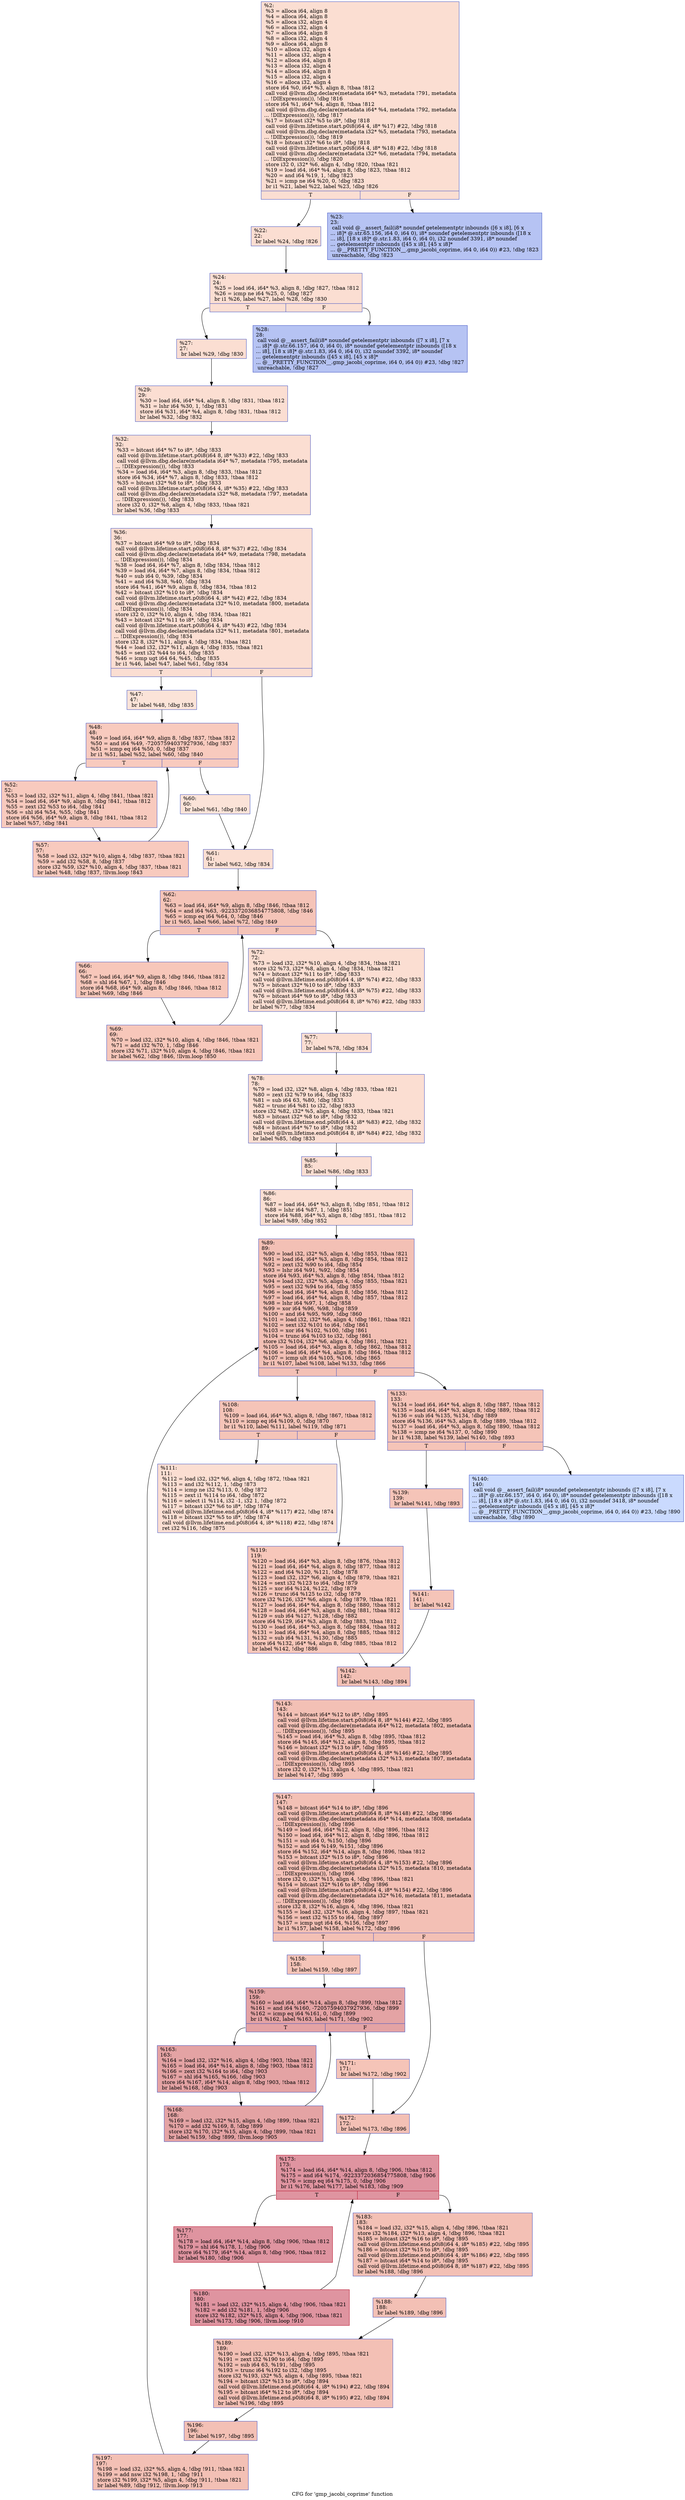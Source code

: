digraph "CFG for 'gmp_jacobi_coprime' function" {
	label="CFG for 'gmp_jacobi_coprime' function";

	Node0x28451c0 [shape=record,color="#3d50c3ff", style=filled, fillcolor="#f7b59970",label="{%2:\l  %3 = alloca i64, align 8\l  %4 = alloca i64, align 8\l  %5 = alloca i32, align 4\l  %6 = alloca i32, align 4\l  %7 = alloca i64, align 8\l  %8 = alloca i32, align 4\l  %9 = alloca i64, align 8\l  %10 = alloca i32, align 4\l  %11 = alloca i32, align 4\l  %12 = alloca i64, align 8\l  %13 = alloca i32, align 4\l  %14 = alloca i64, align 8\l  %15 = alloca i32, align 4\l  %16 = alloca i32, align 4\l  store i64 %0, i64* %3, align 8, !tbaa !812\l  call void @llvm.dbg.declare(metadata i64* %3, metadata !791, metadata\l... !DIExpression()), !dbg !816\l  store i64 %1, i64* %4, align 8, !tbaa !812\l  call void @llvm.dbg.declare(metadata i64* %4, metadata !792, metadata\l... !DIExpression()), !dbg !817\l  %17 = bitcast i32* %5 to i8*, !dbg !818\l  call void @llvm.lifetime.start.p0i8(i64 4, i8* %17) #22, !dbg !818\l  call void @llvm.dbg.declare(metadata i32* %5, metadata !793, metadata\l... !DIExpression()), !dbg !819\l  %18 = bitcast i32* %6 to i8*, !dbg !818\l  call void @llvm.lifetime.start.p0i8(i64 4, i8* %18) #22, !dbg !818\l  call void @llvm.dbg.declare(metadata i32* %6, metadata !794, metadata\l... !DIExpression()), !dbg !820\l  store i32 0, i32* %6, align 4, !dbg !820, !tbaa !821\l  %19 = load i64, i64* %4, align 8, !dbg !823, !tbaa !812\l  %20 = and i64 %19, 1, !dbg !823\l  %21 = icmp ne i64 %20, 0, !dbg !823\l  br i1 %21, label %22, label %23, !dbg !826\l|{<s0>T|<s1>F}}"];
	Node0x28451c0:s0 -> Node0x28453a0;
	Node0x28451c0:s1 -> Node0x28453f0;
	Node0x28453a0 [shape=record,color="#3d50c3ff", style=filled, fillcolor="#f7b59970",label="{%22:\l22:                                               \l  br label %24, !dbg !826\l}"];
	Node0x28453a0 -> Node0x2845440;
	Node0x28453f0 [shape=record,color="#3d50c3ff", style=filled, fillcolor="#5977e370",label="{%23:\l23:                                               \l  call void @__assert_fail(i8* noundef getelementptr inbounds ([6 x i8], [6 x\l... i8]* @.str.65.156, i64 0, i64 0), i8* noundef getelementptr inbounds ([18 x\l... i8], [18 x i8]* @.str.1.83, i64 0, i64 0), i32 noundef 3391, i8* noundef\l... getelementptr inbounds ([45 x i8], [45 x i8]*\l... @__PRETTY_FUNCTION__.gmp_jacobi_coprime, i64 0, i64 0)) #23, !dbg !823\l  unreachable, !dbg !823\l}"];
	Node0x2845440 [shape=record,color="#3d50c3ff", style=filled, fillcolor="#f7b59970",label="{%24:\l24:                                               \l  %25 = load i64, i64* %3, align 8, !dbg !827, !tbaa !812\l  %26 = icmp ne i64 %25, 0, !dbg !827\l  br i1 %26, label %27, label %28, !dbg !830\l|{<s0>T|<s1>F}}"];
	Node0x2845440:s0 -> Node0x2845490;
	Node0x2845440:s1 -> Node0x28454e0;
	Node0x2845490 [shape=record,color="#3d50c3ff", style=filled, fillcolor="#f7b59970",label="{%27:\l27:                                               \l  br label %29, !dbg !830\l}"];
	Node0x2845490 -> Node0x2845530;
	Node0x28454e0 [shape=record,color="#3d50c3ff", style=filled, fillcolor="#5977e370",label="{%28:\l28:                                               \l  call void @__assert_fail(i8* noundef getelementptr inbounds ([7 x i8], [7 x\l... i8]* @.str.66.157, i64 0, i64 0), i8* noundef getelementptr inbounds ([18 x\l... i8], [18 x i8]* @.str.1.83, i64 0, i64 0), i32 noundef 3392, i8* noundef\l... getelementptr inbounds ([45 x i8], [45 x i8]*\l... @__PRETTY_FUNCTION__.gmp_jacobi_coprime, i64 0, i64 0)) #23, !dbg !827\l  unreachable, !dbg !827\l}"];
	Node0x2845530 [shape=record,color="#3d50c3ff", style=filled, fillcolor="#f7b59970",label="{%29:\l29:                                               \l  %30 = load i64, i64* %4, align 8, !dbg !831, !tbaa !812\l  %31 = lshr i64 %30, 1, !dbg !831\l  store i64 %31, i64* %4, align 8, !dbg !831, !tbaa !812\l  br label %32, !dbg !832\l}"];
	Node0x2845530 -> Node0x2845580;
	Node0x2845580 [shape=record,color="#3d50c3ff", style=filled, fillcolor="#f7b59970",label="{%32:\l32:                                               \l  %33 = bitcast i64* %7 to i8*, !dbg !833\l  call void @llvm.lifetime.start.p0i8(i64 8, i8* %33) #22, !dbg !833\l  call void @llvm.dbg.declare(metadata i64* %7, metadata !795, metadata\l... !DIExpression()), !dbg !833\l  %34 = load i64, i64* %3, align 8, !dbg !833, !tbaa !812\l  store i64 %34, i64* %7, align 8, !dbg !833, !tbaa !812\l  %35 = bitcast i32* %8 to i8*, !dbg !833\l  call void @llvm.lifetime.start.p0i8(i64 4, i8* %35) #22, !dbg !833\l  call void @llvm.dbg.declare(metadata i32* %8, metadata !797, metadata\l... !DIExpression()), !dbg !833\l  store i32 0, i32* %8, align 4, !dbg !833, !tbaa !821\l  br label %36, !dbg !833\l}"];
	Node0x2845580 -> Node0x28455d0;
	Node0x28455d0 [shape=record,color="#3d50c3ff", style=filled, fillcolor="#f7b59970",label="{%36:\l36:                                               \l  %37 = bitcast i64* %9 to i8*, !dbg !834\l  call void @llvm.lifetime.start.p0i8(i64 8, i8* %37) #22, !dbg !834\l  call void @llvm.dbg.declare(metadata i64* %9, metadata !798, metadata\l... !DIExpression()), !dbg !834\l  %38 = load i64, i64* %7, align 8, !dbg !834, !tbaa !812\l  %39 = load i64, i64* %7, align 8, !dbg !834, !tbaa !812\l  %40 = sub i64 0, %39, !dbg !834\l  %41 = and i64 %38, %40, !dbg !834\l  store i64 %41, i64* %9, align 8, !dbg !834, !tbaa !812\l  %42 = bitcast i32* %10 to i8*, !dbg !834\l  call void @llvm.lifetime.start.p0i8(i64 4, i8* %42) #22, !dbg !834\l  call void @llvm.dbg.declare(metadata i32* %10, metadata !800, metadata\l... !DIExpression()), !dbg !834\l  store i32 0, i32* %10, align 4, !dbg !834, !tbaa !821\l  %43 = bitcast i32* %11 to i8*, !dbg !834\l  call void @llvm.lifetime.start.p0i8(i64 4, i8* %43) #22, !dbg !834\l  call void @llvm.dbg.declare(metadata i32* %11, metadata !801, metadata\l... !DIExpression()), !dbg !834\l  store i32 8, i32* %11, align 4, !dbg !834, !tbaa !821\l  %44 = load i32, i32* %11, align 4, !dbg !835, !tbaa !821\l  %45 = sext i32 %44 to i64, !dbg !835\l  %46 = icmp ugt i64 64, %45, !dbg !835\l  br i1 %46, label %47, label %61, !dbg !834\l|{<s0>T|<s1>F}}"];
	Node0x28455d0:s0 -> Node0x2845620;
	Node0x28455d0:s1 -> Node0x28457b0;
	Node0x2845620 [shape=record,color="#3d50c3ff", style=filled, fillcolor="#f6bfa670",label="{%47:\l47:                                               \l  br label %48, !dbg !835\l}"];
	Node0x2845620 -> Node0x2845670;
	Node0x2845670 [shape=record,color="#3d50c3ff", style=filled, fillcolor="#ef886b70",label="{%48:\l48:                                               \l  %49 = load i64, i64* %9, align 8, !dbg !837, !tbaa !812\l  %50 = and i64 %49, -72057594037927936, !dbg !837\l  %51 = icmp eq i64 %50, 0, !dbg !837\l  br i1 %51, label %52, label %60, !dbg !840\l|{<s0>T|<s1>F}}"];
	Node0x2845670:s0 -> Node0x28456c0;
	Node0x2845670:s1 -> Node0x2845760;
	Node0x28456c0 [shape=record,color="#3d50c3ff", style=filled, fillcolor="#ef886b70",label="{%52:\l52:                                               \l  %53 = load i32, i32* %11, align 4, !dbg !841, !tbaa !821\l  %54 = load i64, i64* %9, align 8, !dbg !841, !tbaa !812\l  %55 = zext i32 %53 to i64, !dbg !841\l  %56 = shl i64 %54, %55, !dbg !841\l  store i64 %56, i64* %9, align 8, !dbg !841, !tbaa !812\l  br label %57, !dbg !841\l}"];
	Node0x28456c0 -> Node0x2845710;
	Node0x2845710 [shape=record,color="#3d50c3ff", style=filled, fillcolor="#ef886b70",label="{%57:\l57:                                               \l  %58 = load i32, i32* %10, align 4, !dbg !837, !tbaa !821\l  %59 = add i32 %58, 8, !dbg !837\l  store i32 %59, i32* %10, align 4, !dbg !837, !tbaa !821\l  br label %48, !dbg !837, !llvm.loop !843\l}"];
	Node0x2845710 -> Node0x2845670;
	Node0x2845760 [shape=record,color="#3d50c3ff", style=filled, fillcolor="#f6bfa670",label="{%60:\l60:                                               \l  br label %61, !dbg !840\l}"];
	Node0x2845760 -> Node0x28457b0;
	Node0x28457b0 [shape=record,color="#3d50c3ff", style=filled, fillcolor="#f7b59970",label="{%61:\l61:                                               \l  br label %62, !dbg !834\l}"];
	Node0x28457b0 -> Node0x2845800;
	Node0x2845800 [shape=record,color="#3d50c3ff", style=filled, fillcolor="#e97a5f70",label="{%62:\l62:                                               \l  %63 = load i64, i64* %9, align 8, !dbg !846, !tbaa !812\l  %64 = and i64 %63, -9223372036854775808, !dbg !846\l  %65 = icmp eq i64 %64, 0, !dbg !846\l  br i1 %65, label %66, label %72, !dbg !849\l|{<s0>T|<s1>F}}"];
	Node0x2845800:s0 -> Node0x2845850;
	Node0x2845800:s1 -> Node0x28458f0;
	Node0x2845850 [shape=record,color="#3d50c3ff", style=filled, fillcolor="#ec7f6370",label="{%66:\l66:                                               \l  %67 = load i64, i64* %9, align 8, !dbg !846, !tbaa !812\l  %68 = shl i64 %67, 1, !dbg !846\l  store i64 %68, i64* %9, align 8, !dbg !846, !tbaa !812\l  br label %69, !dbg !846\l}"];
	Node0x2845850 -> Node0x28458a0;
	Node0x28458a0 [shape=record,color="#3d50c3ff", style=filled, fillcolor="#ec7f6370",label="{%69:\l69:                                               \l  %70 = load i32, i32* %10, align 4, !dbg !846, !tbaa !821\l  %71 = add i32 %70, 1, !dbg !846\l  store i32 %71, i32* %10, align 4, !dbg !846, !tbaa !821\l  br label %62, !dbg !846, !llvm.loop !850\l}"];
	Node0x28458a0 -> Node0x2845800;
	Node0x28458f0 [shape=record,color="#3d50c3ff", style=filled, fillcolor="#f7b59970",label="{%72:\l72:                                               \l  %73 = load i32, i32* %10, align 4, !dbg !834, !tbaa !821\l  store i32 %73, i32* %8, align 4, !dbg !834, !tbaa !821\l  %74 = bitcast i32* %11 to i8*, !dbg !833\l  call void @llvm.lifetime.end.p0i8(i64 4, i8* %74) #22, !dbg !833\l  %75 = bitcast i32* %10 to i8*, !dbg !833\l  call void @llvm.lifetime.end.p0i8(i64 4, i8* %75) #22, !dbg !833\l  %76 = bitcast i64* %9 to i8*, !dbg !833\l  call void @llvm.lifetime.end.p0i8(i64 8, i8* %76) #22, !dbg !833\l  br label %77, !dbg !834\l}"];
	Node0x28458f0 -> Node0x2845940;
	Node0x2845940 [shape=record,color="#3d50c3ff", style=filled, fillcolor="#f7b59970",label="{%77:\l77:                                               \l  br label %78, !dbg !834\l}"];
	Node0x2845940 -> Node0x2845990;
	Node0x2845990 [shape=record,color="#3d50c3ff", style=filled, fillcolor="#f7b59970",label="{%78:\l78:                                               \l  %79 = load i32, i32* %8, align 4, !dbg !833, !tbaa !821\l  %80 = zext i32 %79 to i64, !dbg !833\l  %81 = sub i64 63, %80, !dbg !833\l  %82 = trunc i64 %81 to i32, !dbg !833\l  store i32 %82, i32* %5, align 4, !dbg !833, !tbaa !821\l  %83 = bitcast i32* %8 to i8*, !dbg !832\l  call void @llvm.lifetime.end.p0i8(i64 4, i8* %83) #22, !dbg !832\l  %84 = bitcast i64* %7 to i8*, !dbg !832\l  call void @llvm.lifetime.end.p0i8(i64 8, i8* %84) #22, !dbg !832\l  br label %85, !dbg !833\l}"];
	Node0x2845990 -> Node0x28459e0;
	Node0x28459e0 [shape=record,color="#3d50c3ff", style=filled, fillcolor="#f7b59970",label="{%85:\l85:                                               \l  br label %86, !dbg !833\l}"];
	Node0x28459e0 -> Node0x2845a30;
	Node0x2845a30 [shape=record,color="#3d50c3ff", style=filled, fillcolor="#f7b59970",label="{%86:\l86:                                               \l  %87 = load i64, i64* %3, align 8, !dbg !851, !tbaa !812\l  %88 = lshr i64 %87, 1, !dbg !851\l  store i64 %88, i64* %3, align 8, !dbg !851, !tbaa !812\l  br label %89, !dbg !852\l}"];
	Node0x2845a30 -> Node0x2845a80;
	Node0x2845a80 [shape=record,color="#3d50c3ff", style=filled, fillcolor="#e5705870",label="{%89:\l89:                                               \l  %90 = load i32, i32* %5, align 4, !dbg !853, !tbaa !821\l  %91 = load i64, i64* %3, align 8, !dbg !854, !tbaa !812\l  %92 = zext i32 %90 to i64, !dbg !854\l  %93 = lshr i64 %91, %92, !dbg !854\l  store i64 %93, i64* %3, align 8, !dbg !854, !tbaa !812\l  %94 = load i32, i32* %5, align 4, !dbg !855, !tbaa !821\l  %95 = sext i32 %94 to i64, !dbg !855\l  %96 = load i64, i64* %4, align 8, !dbg !856, !tbaa !812\l  %97 = load i64, i64* %4, align 8, !dbg !857, !tbaa !812\l  %98 = lshr i64 %97, 1, !dbg !858\l  %99 = xor i64 %96, %98, !dbg !859\l  %100 = and i64 %95, %99, !dbg !860\l  %101 = load i32, i32* %6, align 4, !dbg !861, !tbaa !821\l  %102 = sext i32 %101 to i64, !dbg !861\l  %103 = xor i64 %102, %100, !dbg !861\l  %104 = trunc i64 %103 to i32, !dbg !861\l  store i32 %104, i32* %6, align 4, !dbg !861, !tbaa !821\l  %105 = load i64, i64* %3, align 8, !dbg !862, !tbaa !812\l  %106 = load i64, i64* %4, align 8, !dbg !864, !tbaa !812\l  %107 = icmp ult i64 %105, %106, !dbg !865\l  br i1 %107, label %108, label %133, !dbg !866\l|{<s0>T|<s1>F}}"];
	Node0x2845a80:s0 -> Node0x2845ad0;
	Node0x2845a80:s1 -> Node0x2845bc0;
	Node0x2845ad0 [shape=record,color="#3d50c3ff", style=filled, fillcolor="#e97a5f70",label="{%108:\l108:                                              \l  %109 = load i64, i64* %3, align 8, !dbg !867, !tbaa !812\l  %110 = icmp eq i64 %109, 0, !dbg !870\l  br i1 %110, label %111, label %119, !dbg !871\l|{<s0>T|<s1>F}}"];
	Node0x2845ad0:s0 -> Node0x2845b20;
	Node0x2845ad0:s1 -> Node0x2845b70;
	Node0x2845b20 [shape=record,color="#3d50c3ff", style=filled, fillcolor="#f7b59970",label="{%111:\l111:                                              \l  %112 = load i32, i32* %6, align 4, !dbg !872, !tbaa !821\l  %113 = and i32 %112, 1, !dbg !873\l  %114 = icmp ne i32 %113, 0, !dbg !872\l  %115 = zext i1 %114 to i64, !dbg !872\l  %116 = select i1 %114, i32 -1, i32 1, !dbg !872\l  %117 = bitcast i32* %6 to i8*, !dbg !874\l  call void @llvm.lifetime.end.p0i8(i64 4, i8* %117) #22, !dbg !874\l  %118 = bitcast i32* %5 to i8*, !dbg !874\l  call void @llvm.lifetime.end.p0i8(i64 4, i8* %118) #22, !dbg !874\l  ret i32 %116, !dbg !875\l}"];
	Node0x2845b70 [shape=record,color="#3d50c3ff", style=filled, fillcolor="#ec7f6370",label="{%119:\l119:                                              \l  %120 = load i64, i64* %3, align 8, !dbg !876, !tbaa !812\l  %121 = load i64, i64* %4, align 8, !dbg !877, !tbaa !812\l  %122 = and i64 %120, %121, !dbg !878\l  %123 = load i32, i32* %6, align 4, !dbg !879, !tbaa !821\l  %124 = sext i32 %123 to i64, !dbg !879\l  %125 = xor i64 %124, %122, !dbg !879\l  %126 = trunc i64 %125 to i32, !dbg !879\l  store i32 %126, i32* %6, align 4, !dbg !879, !tbaa !821\l  %127 = load i64, i64* %4, align 8, !dbg !880, !tbaa !812\l  %128 = load i64, i64* %3, align 8, !dbg !881, !tbaa !812\l  %129 = sub i64 %127, %128, !dbg !882\l  store i64 %129, i64* %3, align 8, !dbg !883, !tbaa !812\l  %130 = load i64, i64* %3, align 8, !dbg !884, !tbaa !812\l  %131 = load i64, i64* %4, align 8, !dbg !885, !tbaa !812\l  %132 = sub i64 %131, %130, !dbg !885\l  store i64 %132, i64* %4, align 8, !dbg !885, !tbaa !812\l  br label %142, !dbg !886\l}"];
	Node0x2845b70 -> Node0x2845d00;
	Node0x2845bc0 [shape=record,color="#3d50c3ff", style=filled, fillcolor="#e97a5f70",label="{%133:\l133:                                              \l  %134 = load i64, i64* %4, align 8, !dbg !887, !tbaa !812\l  %135 = load i64, i64* %3, align 8, !dbg !889, !tbaa !812\l  %136 = sub i64 %135, %134, !dbg !889\l  store i64 %136, i64* %3, align 8, !dbg !889, !tbaa !812\l  %137 = load i64, i64* %3, align 8, !dbg !890, !tbaa !812\l  %138 = icmp ne i64 %137, 0, !dbg !890\l  br i1 %138, label %139, label %140, !dbg !893\l|{<s0>T|<s1>F}}"];
	Node0x2845bc0:s0 -> Node0x2845c10;
	Node0x2845bc0:s1 -> Node0x2845c60;
	Node0x2845c10 [shape=record,color="#3d50c3ff", style=filled, fillcolor="#e97a5f70",label="{%139:\l139:                                              \l  br label %141, !dbg !893\l}"];
	Node0x2845c10 -> Node0x2845cb0;
	Node0x2845c60 [shape=record,color="#3d50c3ff", style=filled, fillcolor="#88abfd70",label="{%140:\l140:                                              \l  call void @__assert_fail(i8* noundef getelementptr inbounds ([7 x i8], [7 x\l... i8]* @.str.66.157, i64 0, i64 0), i8* noundef getelementptr inbounds ([18 x\l... i8], [18 x i8]* @.str.1.83, i64 0, i64 0), i32 noundef 3418, i8* noundef\l... getelementptr inbounds ([45 x i8], [45 x i8]*\l... @__PRETTY_FUNCTION__.gmp_jacobi_coprime, i64 0, i64 0)) #23, !dbg !890\l  unreachable, !dbg !890\l}"];
	Node0x2845cb0 [shape=record,color="#3d50c3ff", style=filled, fillcolor="#e97a5f70",label="{%141:\l141:                                              \l  br label %142\l}"];
	Node0x2845cb0 -> Node0x2845d00;
	Node0x2845d00 [shape=record,color="#3d50c3ff", style=filled, fillcolor="#e5705870",label="{%142:\l142:                                              \l  br label %143, !dbg !894\l}"];
	Node0x2845d00 -> Node0x2845d50;
	Node0x2845d50 [shape=record,color="#3d50c3ff", style=filled, fillcolor="#e5705870",label="{%143:\l143:                                              \l  %144 = bitcast i64* %12 to i8*, !dbg !895\l  call void @llvm.lifetime.start.p0i8(i64 8, i8* %144) #22, !dbg !895\l  call void @llvm.dbg.declare(metadata i64* %12, metadata !802, metadata\l... !DIExpression()), !dbg !895\l  %145 = load i64, i64* %3, align 8, !dbg !895, !tbaa !812\l  store i64 %145, i64* %12, align 8, !dbg !895, !tbaa !812\l  %146 = bitcast i32* %13 to i8*, !dbg !895\l  call void @llvm.lifetime.start.p0i8(i64 4, i8* %146) #22, !dbg !895\l  call void @llvm.dbg.declare(metadata i32* %13, metadata !807, metadata\l... !DIExpression()), !dbg !895\l  store i32 0, i32* %13, align 4, !dbg !895, !tbaa !821\l  br label %147, !dbg !895\l}"];
	Node0x2845d50 -> Node0x2845da0;
	Node0x2845da0 [shape=record,color="#3d50c3ff", style=filled, fillcolor="#e5705870",label="{%147:\l147:                                              \l  %148 = bitcast i64* %14 to i8*, !dbg !896\l  call void @llvm.lifetime.start.p0i8(i64 8, i8* %148) #22, !dbg !896\l  call void @llvm.dbg.declare(metadata i64* %14, metadata !808, metadata\l... !DIExpression()), !dbg !896\l  %149 = load i64, i64* %12, align 8, !dbg !896, !tbaa !812\l  %150 = load i64, i64* %12, align 8, !dbg !896, !tbaa !812\l  %151 = sub i64 0, %150, !dbg !896\l  %152 = and i64 %149, %151, !dbg !896\l  store i64 %152, i64* %14, align 8, !dbg !896, !tbaa !812\l  %153 = bitcast i32* %15 to i8*, !dbg !896\l  call void @llvm.lifetime.start.p0i8(i64 4, i8* %153) #22, !dbg !896\l  call void @llvm.dbg.declare(metadata i32* %15, metadata !810, metadata\l... !DIExpression()), !dbg !896\l  store i32 0, i32* %15, align 4, !dbg !896, !tbaa !821\l  %154 = bitcast i32* %16 to i8*, !dbg !896\l  call void @llvm.lifetime.start.p0i8(i64 4, i8* %154) #22, !dbg !896\l  call void @llvm.dbg.declare(metadata i32* %16, metadata !811, metadata\l... !DIExpression()), !dbg !896\l  store i32 8, i32* %16, align 4, !dbg !896, !tbaa !821\l  %155 = load i32, i32* %16, align 4, !dbg !897, !tbaa !821\l  %156 = sext i32 %155 to i64, !dbg !897\l  %157 = icmp ugt i64 64, %156, !dbg !897\l  br i1 %157, label %158, label %172, !dbg !896\l|{<s0>T|<s1>F}}"];
	Node0x2845da0:s0 -> Node0x2845df0;
	Node0x2845da0:s1 -> Node0x2845f80;
	Node0x2845df0 [shape=record,color="#3d50c3ff", style=filled, fillcolor="#e97a5f70",label="{%158:\l158:                                              \l  br label %159, !dbg !897\l}"];
	Node0x2845df0 -> Node0x2845e40;
	Node0x2845e40 [shape=record,color="#3d50c3ff", style=filled, fillcolor="#c32e3170",label="{%159:\l159:                                              \l  %160 = load i64, i64* %14, align 8, !dbg !899, !tbaa !812\l  %161 = and i64 %160, -72057594037927936, !dbg !899\l  %162 = icmp eq i64 %161, 0, !dbg !899\l  br i1 %162, label %163, label %171, !dbg !902\l|{<s0>T|<s1>F}}"];
	Node0x2845e40:s0 -> Node0x2845e90;
	Node0x2845e40:s1 -> Node0x2845f30;
	Node0x2845e90 [shape=record,color="#3d50c3ff", style=filled, fillcolor="#c32e3170",label="{%163:\l163:                                              \l  %164 = load i32, i32* %16, align 4, !dbg !903, !tbaa !821\l  %165 = load i64, i64* %14, align 8, !dbg !903, !tbaa !812\l  %166 = zext i32 %164 to i64, !dbg !903\l  %167 = shl i64 %165, %166, !dbg !903\l  store i64 %167, i64* %14, align 8, !dbg !903, !tbaa !812\l  br label %168, !dbg !903\l}"];
	Node0x2845e90 -> Node0x2845ee0;
	Node0x2845ee0 [shape=record,color="#3d50c3ff", style=filled, fillcolor="#c32e3170",label="{%168:\l168:                                              \l  %169 = load i32, i32* %15, align 4, !dbg !899, !tbaa !821\l  %170 = add i32 %169, 8, !dbg !899\l  store i32 %170, i32* %15, align 4, !dbg !899, !tbaa !821\l  br label %159, !dbg !899, !llvm.loop !905\l}"];
	Node0x2845ee0 -> Node0x2845e40;
	Node0x2845f30 [shape=record,color="#3d50c3ff", style=filled, fillcolor="#e97a5f70",label="{%171:\l171:                                              \l  br label %172, !dbg !902\l}"];
	Node0x2845f30 -> Node0x2845f80;
	Node0x2845f80 [shape=record,color="#3d50c3ff", style=filled, fillcolor="#e5705870",label="{%172:\l172:                                              \l  br label %173, !dbg !896\l}"];
	Node0x2845f80 -> Node0x2845fd0;
	Node0x2845fd0 [shape=record,color="#b70d28ff", style=filled, fillcolor="#b70d2870",label="{%173:\l173:                                              \l  %174 = load i64, i64* %14, align 8, !dbg !906, !tbaa !812\l  %175 = and i64 %174, -9223372036854775808, !dbg !906\l  %176 = icmp eq i64 %175, 0, !dbg !906\l  br i1 %176, label %177, label %183, !dbg !909\l|{<s0>T|<s1>F}}"];
	Node0x2845fd0:s0 -> Node0x2846020;
	Node0x2845fd0:s1 -> Node0x28460c0;
	Node0x2846020 [shape=record,color="#b70d28ff", style=filled, fillcolor="#b70d2870",label="{%177:\l177:                                              \l  %178 = load i64, i64* %14, align 8, !dbg !906, !tbaa !812\l  %179 = shl i64 %178, 1, !dbg !906\l  store i64 %179, i64* %14, align 8, !dbg !906, !tbaa !812\l  br label %180, !dbg !906\l}"];
	Node0x2846020 -> Node0x2846070;
	Node0x2846070 [shape=record,color="#b70d28ff", style=filled, fillcolor="#b70d2870",label="{%180:\l180:                                              \l  %181 = load i32, i32* %15, align 4, !dbg !906, !tbaa !821\l  %182 = add i32 %181, 1, !dbg !906\l  store i32 %182, i32* %15, align 4, !dbg !906, !tbaa !821\l  br label %173, !dbg !906, !llvm.loop !910\l}"];
	Node0x2846070 -> Node0x2845fd0;
	Node0x28460c0 [shape=record,color="#3d50c3ff", style=filled, fillcolor="#e5705870",label="{%183:\l183:                                              \l  %184 = load i32, i32* %15, align 4, !dbg !896, !tbaa !821\l  store i32 %184, i32* %13, align 4, !dbg !896, !tbaa !821\l  %185 = bitcast i32* %16 to i8*, !dbg !895\l  call void @llvm.lifetime.end.p0i8(i64 4, i8* %185) #22, !dbg !895\l  %186 = bitcast i32* %15 to i8*, !dbg !895\l  call void @llvm.lifetime.end.p0i8(i64 4, i8* %186) #22, !dbg !895\l  %187 = bitcast i64* %14 to i8*, !dbg !895\l  call void @llvm.lifetime.end.p0i8(i64 8, i8* %187) #22, !dbg !895\l  br label %188, !dbg !896\l}"];
	Node0x28460c0 -> Node0x2846110;
	Node0x2846110 [shape=record,color="#3d50c3ff", style=filled, fillcolor="#e5705870",label="{%188:\l188:                                              \l  br label %189, !dbg !896\l}"];
	Node0x2846110 -> Node0x2846160;
	Node0x2846160 [shape=record,color="#3d50c3ff", style=filled, fillcolor="#e5705870",label="{%189:\l189:                                              \l  %190 = load i32, i32* %13, align 4, !dbg !895, !tbaa !821\l  %191 = zext i32 %190 to i64, !dbg !895\l  %192 = sub i64 63, %191, !dbg !895\l  %193 = trunc i64 %192 to i32, !dbg !895\l  store i32 %193, i32* %5, align 4, !dbg !895, !tbaa !821\l  %194 = bitcast i32* %13 to i8*, !dbg !894\l  call void @llvm.lifetime.end.p0i8(i64 4, i8* %194) #22, !dbg !894\l  %195 = bitcast i64* %12 to i8*, !dbg !894\l  call void @llvm.lifetime.end.p0i8(i64 8, i8* %195) #22, !dbg !894\l  br label %196, !dbg !895\l}"];
	Node0x2846160 -> Node0x28461b0;
	Node0x28461b0 [shape=record,color="#3d50c3ff", style=filled, fillcolor="#e5705870",label="{%196:\l196:                                              \l  br label %197, !dbg !895\l}"];
	Node0x28461b0 -> Node0x2846200;
	Node0x2846200 [shape=record,color="#3d50c3ff", style=filled, fillcolor="#e5705870",label="{%197:\l197:                                              \l  %198 = load i32, i32* %5, align 4, !dbg !911, !tbaa !821\l  %199 = add nsw i32 %198, 1, !dbg !911\l  store i32 %199, i32* %5, align 4, !dbg !911, !tbaa !821\l  br label %89, !dbg !912, !llvm.loop !913\l}"];
	Node0x2846200 -> Node0x2845a80;
}
